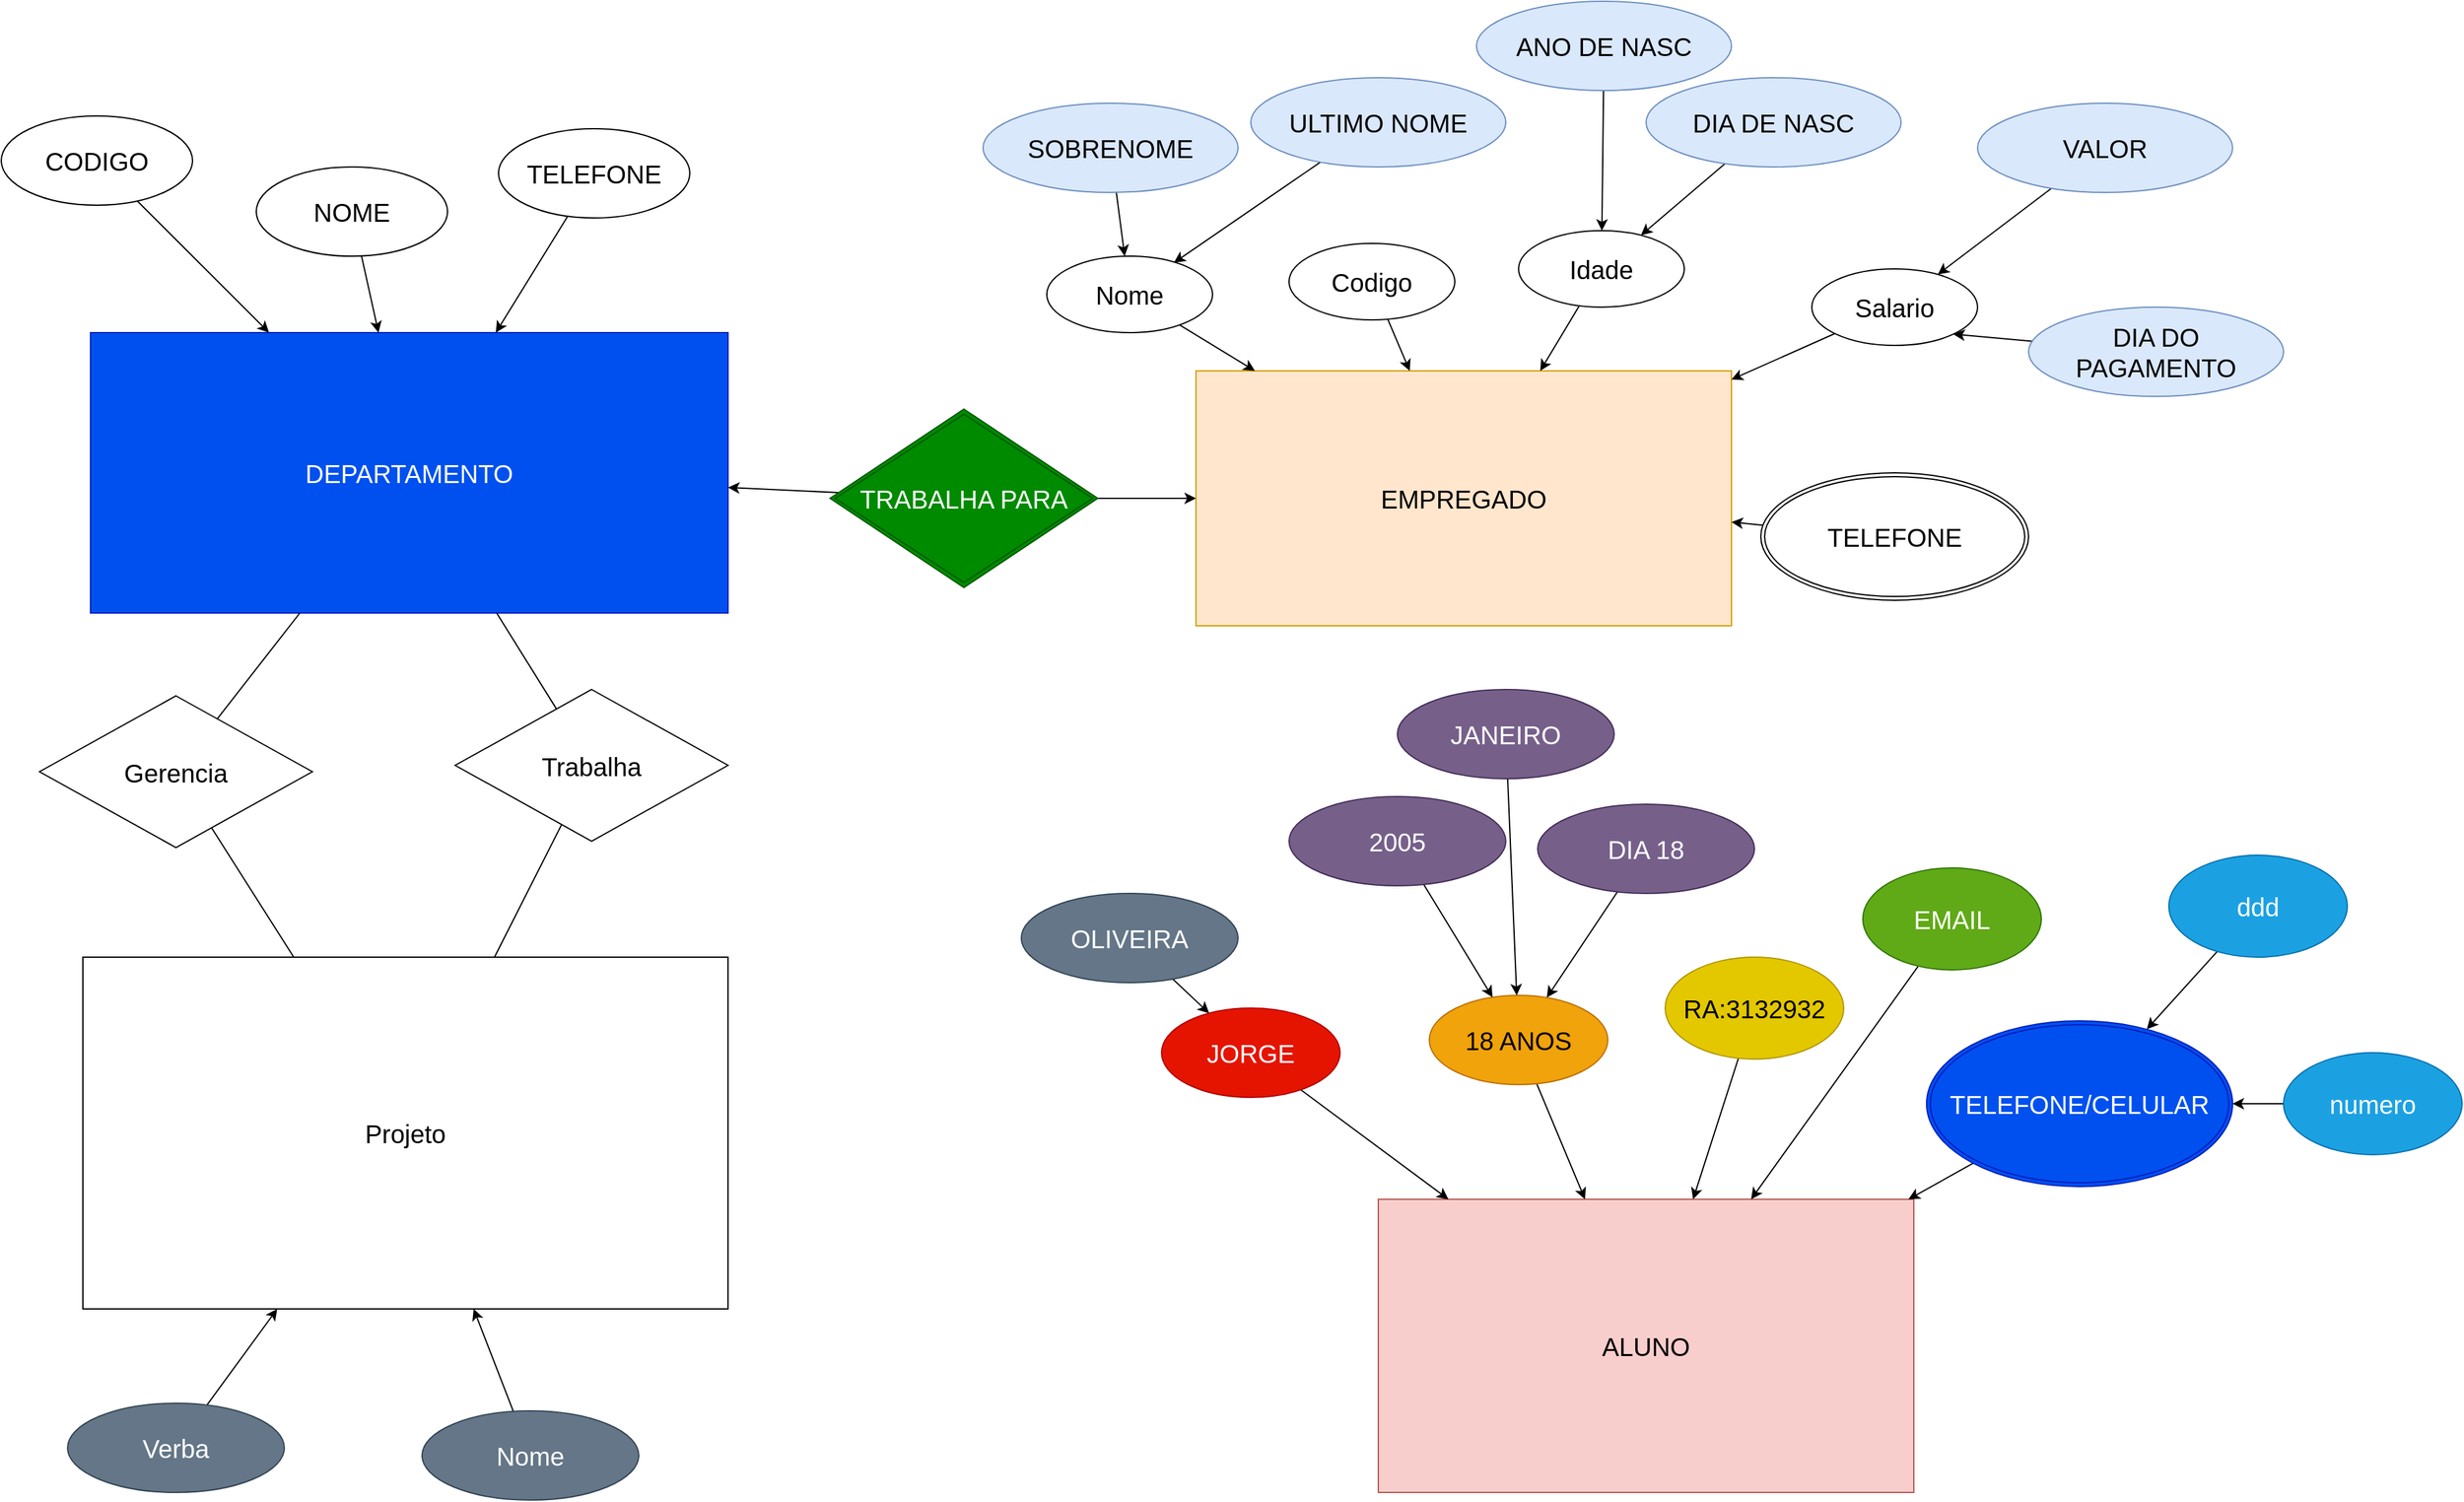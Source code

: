 <mxfile version="20.8.20" type="github"><diagram name="Página-1" id="CpzM7JTYjCEKoC5CdpH5"><mxGraphModel dx="3332" dy="2153" grid="1" gridSize="26" guides="1" tooltips="1" connect="1" arrows="1" fold="1" page="1" pageScale="1" pageWidth="827" pageHeight="1169" background="none" math="0" shadow="0"><root><mxCell id="0"/><mxCell id="1" parent="0"/><mxCell id="7GLqKz0gqzPPjo0u3ujX-3" value="EMPREGADO" style="rounded=0;whiteSpace=wrap;html=1;fontSize=20;fillColor=#ffe6cc;strokeColor=#d79b00;" vertex="1" parent="1"><mxGeometry x="-633" y="250" width="420" height="200" as="geometry"/></mxCell><mxCell id="7GLqKz0gqzPPjo0u3ujX-15" value="ALUNO" style="rounded=0;whiteSpace=wrap;html=1;fillStyle=auto;strokeColor=#b85450;fontSize=20;fillColor=#f8cecc;" vertex="1" parent="1"><mxGeometry x="-490" y="900" width="420" height="230" as="geometry"/></mxCell><mxCell id="7GLqKz0gqzPPjo0u3ujX-23" style="edgeStyle=none;rounded=0;orthogonalLoop=1;jettySize=auto;html=1;fontSize=20;" edge="1" parent="1" source="7GLqKz0gqzPPjo0u3ujX-16" target="7GLqKz0gqzPPjo0u3ujX-3"><mxGeometry relative="1" as="geometry"/></mxCell><mxCell id="7GLqKz0gqzPPjo0u3ujX-16" value="Nome" style="ellipse;whiteSpace=wrap;html=1;align=center;fillStyle=auto;strokeColor=default;fontSize=20;" vertex="1" parent="1"><mxGeometry x="-750" y="160" width="130" height="60" as="geometry"/></mxCell><mxCell id="7GLqKz0gqzPPjo0u3ujX-22" style="edgeStyle=none;rounded=0;orthogonalLoop=1;jettySize=auto;html=1;fontSize=20;" edge="1" parent="1" source="7GLqKz0gqzPPjo0u3ujX-17" target="7GLqKz0gqzPPjo0u3ujX-3"><mxGeometry relative="1" as="geometry"/></mxCell><mxCell id="7GLqKz0gqzPPjo0u3ujX-17" value="Codigo" style="ellipse;whiteSpace=wrap;html=1;align=center;fillStyle=auto;strokeColor=default;fontSize=20;" vertex="1" parent="1"><mxGeometry x="-560" y="150" width="130" height="60" as="geometry"/></mxCell><mxCell id="7GLqKz0gqzPPjo0u3ujX-21" style="edgeStyle=none;rounded=0;orthogonalLoop=1;jettySize=auto;html=1;fontSize=20;" edge="1" parent="1" source="7GLqKz0gqzPPjo0u3ujX-18" target="7GLqKz0gqzPPjo0u3ujX-3"><mxGeometry relative="1" as="geometry"/></mxCell><mxCell id="7GLqKz0gqzPPjo0u3ujX-18" value="Idade" style="ellipse;whiteSpace=wrap;html=1;align=center;fillStyle=auto;strokeColor=default;fontSize=20;" vertex="1" parent="1"><mxGeometry x="-380" y="140" width="130" height="60" as="geometry"/></mxCell><mxCell id="7GLqKz0gqzPPjo0u3ujX-20" style="edgeStyle=none;rounded=0;orthogonalLoop=1;jettySize=auto;html=1;fontSize=20;" edge="1" parent="1" source="7GLqKz0gqzPPjo0u3ujX-19" target="7GLqKz0gqzPPjo0u3ujX-3"><mxGeometry relative="1" as="geometry"/></mxCell><mxCell id="7GLqKz0gqzPPjo0u3ujX-19" value="Salario" style="ellipse;whiteSpace=wrap;html=1;align=center;fillStyle=auto;strokeColor=default;fontSize=20;" vertex="1" parent="1"><mxGeometry x="-150" y="170" width="130" height="60" as="geometry"/></mxCell><mxCell id="7GLqKz0gqzPPjo0u3ujX-25" style="edgeStyle=none;rounded=0;orthogonalLoop=1;jettySize=auto;html=1;fontSize=20;" edge="1" parent="1" source="7GLqKz0gqzPPjo0u3ujX-24" target="7GLqKz0gqzPPjo0u3ujX-16"><mxGeometry relative="1" as="geometry"/></mxCell><mxCell id="7GLqKz0gqzPPjo0u3ujX-24" value="SOBRENOME" style="ellipse;whiteSpace=wrap;html=1;align=center;fillStyle=auto;strokeColor=#6c8ebf;fontSize=20;fillColor=#dae8fc;" vertex="1" parent="1"><mxGeometry x="-800" y="40" width="200" height="70" as="geometry"/></mxCell><mxCell id="7GLqKz0gqzPPjo0u3ujX-27" style="edgeStyle=none;rounded=0;orthogonalLoop=1;jettySize=auto;html=1;entryX=0.767;entryY=0.086;entryDx=0;entryDy=0;entryPerimeter=0;fontSize=20;" edge="1" parent="1" source="7GLqKz0gqzPPjo0u3ujX-26" target="7GLqKz0gqzPPjo0u3ujX-16"><mxGeometry relative="1" as="geometry"/></mxCell><mxCell id="7GLqKz0gqzPPjo0u3ujX-26" value="ULTIMO NOME" style="ellipse;whiteSpace=wrap;html=1;align=center;fillStyle=auto;strokeColor=#6c8ebf;fontSize=20;fillColor=#dae8fc;" vertex="1" parent="1"><mxGeometry x="-590" y="20" width="200" height="70" as="geometry"/></mxCell><mxCell id="7GLqKz0gqzPPjo0u3ujX-29" style="edgeStyle=none;rounded=0;orthogonalLoop=1;jettySize=auto;html=1;fontSize=20;" edge="1" parent="1" source="7GLqKz0gqzPPjo0u3ujX-28" target="7GLqKz0gqzPPjo0u3ujX-18"><mxGeometry relative="1" as="geometry"/></mxCell><mxCell id="7GLqKz0gqzPPjo0u3ujX-28" value="ANO DE NASC" style="ellipse;whiteSpace=wrap;html=1;align=center;fillStyle=auto;strokeColor=#6c8ebf;fontSize=20;fillColor=#dae8fc;" vertex="1" parent="1"><mxGeometry x="-413" y="-40" width="200" height="70" as="geometry"/></mxCell><mxCell id="7GLqKz0gqzPPjo0u3ujX-31" style="edgeStyle=none;rounded=0;orthogonalLoop=1;jettySize=auto;html=1;fontSize=20;" edge="1" parent="1" source="7GLqKz0gqzPPjo0u3ujX-30" target="7GLqKz0gqzPPjo0u3ujX-18"><mxGeometry relative="1" as="geometry"/></mxCell><mxCell id="7GLqKz0gqzPPjo0u3ujX-30" value="DIA DE NASC" style="ellipse;whiteSpace=wrap;html=1;align=center;fillStyle=auto;strokeColor=#6c8ebf;fontSize=20;fillColor=#dae8fc;" vertex="1" parent="1"><mxGeometry x="-280" y="20" width="200" height="70" as="geometry"/></mxCell><mxCell id="7GLqKz0gqzPPjo0u3ujX-34" style="edgeStyle=none;rounded=0;orthogonalLoop=1;jettySize=auto;html=1;fontSize=20;" edge="1" parent="1" source="7GLqKz0gqzPPjo0u3ujX-32" target="7GLqKz0gqzPPjo0u3ujX-19"><mxGeometry relative="1" as="geometry"/></mxCell><mxCell id="7GLqKz0gqzPPjo0u3ujX-32" value="VALOR" style="ellipse;whiteSpace=wrap;html=1;align=center;fillStyle=auto;strokeColor=#6c8ebf;fontSize=20;fillColor=#dae8fc;" vertex="1" parent="1"><mxGeometry x="-20" y="40" width="200" height="70" as="geometry"/></mxCell><mxCell id="7GLqKz0gqzPPjo0u3ujX-35" style="edgeStyle=none;rounded=0;orthogonalLoop=1;jettySize=auto;html=1;entryX=1;entryY=1;entryDx=0;entryDy=0;fontSize=20;" edge="1" parent="1" source="7GLqKz0gqzPPjo0u3ujX-33" target="7GLqKz0gqzPPjo0u3ujX-19"><mxGeometry relative="1" as="geometry"/></mxCell><mxCell id="7GLqKz0gqzPPjo0u3ujX-33" value="DIA DO PAGAMENTO" style="ellipse;whiteSpace=wrap;html=1;align=center;fillStyle=auto;strokeColor=#6c8ebf;fontSize=20;fillColor=#dae8fc;" vertex="1" parent="1"><mxGeometry x="20" y="200" width="200" height="70" as="geometry"/></mxCell><mxCell id="7GLqKz0gqzPPjo0u3ujX-37" style="edgeStyle=none;rounded=0;orthogonalLoop=1;jettySize=auto;html=1;fontSize=20;" edge="1" parent="1" source="7GLqKz0gqzPPjo0u3ujX-36" target="7GLqKz0gqzPPjo0u3ujX-3"><mxGeometry relative="1" as="geometry"/></mxCell><mxCell id="7GLqKz0gqzPPjo0u3ujX-36" value="TELEFONE" style="ellipse;shape=doubleEllipse;margin=3;whiteSpace=wrap;html=1;align=center;fillStyle=auto;strokeColor=default;fontSize=20;" vertex="1" parent="1"><mxGeometry x="-190" y="330" width="210" height="100" as="geometry"/></mxCell><mxCell id="7GLqKz0gqzPPjo0u3ujX-40" style="edgeStyle=none;rounded=0;orthogonalLoop=1;jettySize=auto;html=1;fontSize=20;" edge="1" parent="1" source="7GLqKz0gqzPPjo0u3ujX-39" target="7GLqKz0gqzPPjo0u3ujX-15"><mxGeometry relative="1" as="geometry"/></mxCell><mxCell id="7GLqKz0gqzPPjo0u3ujX-39" value="JORGE" style="ellipse;whiteSpace=wrap;html=1;align=center;fillStyle=auto;strokeColor=#B20000;fontSize=20;fillColor=#e51400;fontColor=#ffffff;" vertex="1" parent="1"><mxGeometry x="-660" y="750" width="140" height="70" as="geometry"/></mxCell><mxCell id="7GLqKz0gqzPPjo0u3ujX-42" style="edgeStyle=none;rounded=0;orthogonalLoop=1;jettySize=auto;html=1;fontSize=20;" edge="1" parent="1" source="7GLqKz0gqzPPjo0u3ujX-41" target="7GLqKz0gqzPPjo0u3ujX-15"><mxGeometry relative="1" as="geometry"/></mxCell><mxCell id="7GLqKz0gqzPPjo0u3ujX-41" value="18 ANOS" style="ellipse;whiteSpace=wrap;html=1;align=center;fillStyle=auto;strokeColor=#BD7000;fontSize=20;fillColor=#f0a30a;fontColor=#000000;" vertex="1" parent="1"><mxGeometry x="-450" y="740" width="140" height="70" as="geometry"/></mxCell><mxCell id="7GLqKz0gqzPPjo0u3ujX-46" style="edgeStyle=none;rounded=0;orthogonalLoop=1;jettySize=auto;html=1;fontSize=20;" edge="1" parent="1" source="7GLqKz0gqzPPjo0u3ujX-45" target="7GLqKz0gqzPPjo0u3ujX-15"><mxGeometry relative="1" as="geometry"/></mxCell><mxCell id="7GLqKz0gqzPPjo0u3ujX-45" value="RA:3132932" style="ellipse;whiteSpace=wrap;html=1;align=center;fillStyle=auto;strokeColor=#B09500;fontSize=20;fillColor=#e3c800;fontColor=#000000;" vertex="1" parent="1"><mxGeometry x="-265" y="710" width="140" height="80" as="geometry"/></mxCell><mxCell id="7GLqKz0gqzPPjo0u3ujX-48" style="edgeStyle=none;rounded=0;orthogonalLoop=1;jettySize=auto;html=1;fontSize=20;" edge="1" parent="1" source="7GLqKz0gqzPPjo0u3ujX-47" target="7GLqKz0gqzPPjo0u3ujX-15"><mxGeometry relative="1" as="geometry"/></mxCell><mxCell id="7GLqKz0gqzPPjo0u3ujX-47" value="TELEFONE/CELULAR" style="ellipse;shape=doubleEllipse;margin=3;whiteSpace=wrap;html=1;align=center;fillStyle=auto;strokeColor=#001DBC;fontSize=20;fillColor=#0050ef;fontColor=#ffffff;" vertex="1" parent="1"><mxGeometry x="-60" y="760" width="240" height="130" as="geometry"/></mxCell><mxCell id="7GLqKz0gqzPPjo0u3ujX-50" style="edgeStyle=none;rounded=0;orthogonalLoop=1;jettySize=auto;html=1;fontSize=20;" edge="1" parent="1" source="7GLqKz0gqzPPjo0u3ujX-49" target="7GLqKz0gqzPPjo0u3ujX-39"><mxGeometry relative="1" as="geometry"/></mxCell><mxCell id="7GLqKz0gqzPPjo0u3ujX-49" value="OLIVEIRA" style="ellipse;whiteSpace=wrap;html=1;align=center;fillStyle=auto;strokeColor=#314354;fontSize=20;fillColor=#647687;fontColor=#ffffff;" vertex="1" parent="1"><mxGeometry x="-770" y="660" width="170" height="70" as="geometry"/></mxCell><mxCell id="7GLqKz0gqzPPjo0u3ujX-52" style="edgeStyle=none;rounded=0;orthogonalLoop=1;jettySize=auto;html=1;fontSize=20;" edge="1" parent="1" source="7GLqKz0gqzPPjo0u3ujX-51" target="7GLqKz0gqzPPjo0u3ujX-41"><mxGeometry relative="1" as="geometry"/></mxCell><mxCell id="7GLqKz0gqzPPjo0u3ujX-51" value="2005" style="ellipse;whiteSpace=wrap;html=1;align=center;fillStyle=auto;strokeColor=#432D57;fontSize=20;fillColor=#76608a;fontColor=#ffffff;" vertex="1" parent="1"><mxGeometry x="-560" y="584" width="170" height="70" as="geometry"/></mxCell><mxCell id="7GLqKz0gqzPPjo0u3ujX-58" style="edgeStyle=none;rounded=0;orthogonalLoop=1;jettySize=auto;html=1;fontSize=20;" edge="1" parent="1" source="7GLqKz0gqzPPjo0u3ujX-57" target="7GLqKz0gqzPPjo0u3ujX-41"><mxGeometry relative="1" as="geometry"/></mxCell><mxCell id="7GLqKz0gqzPPjo0u3ujX-57" value="JANEIRO" style="ellipse;whiteSpace=wrap;html=1;align=center;fillStyle=auto;strokeColor=#432D57;fontSize=20;fillColor=#76608a;fontColor=#ffffff;" vertex="1" parent="1"><mxGeometry x="-475" y="500" width="170" height="70" as="geometry"/></mxCell><mxCell id="7GLqKz0gqzPPjo0u3ujX-60" style="edgeStyle=none;rounded=0;orthogonalLoop=1;jettySize=auto;html=1;fontSize=20;" edge="1" parent="1" source="7GLqKz0gqzPPjo0u3ujX-59" target="7GLqKz0gqzPPjo0u3ujX-41"><mxGeometry relative="1" as="geometry"/></mxCell><mxCell id="7GLqKz0gqzPPjo0u3ujX-59" value="DIA 18" style="ellipse;whiteSpace=wrap;html=1;align=center;fillStyle=auto;strokeColor=#432D57;fontSize=20;fillColor=#76608a;fontColor=#ffffff;" vertex="1" parent="1"><mxGeometry x="-365" y="590" width="170" height="70" as="geometry"/></mxCell><mxCell id="7GLqKz0gqzPPjo0u3ujX-62" style="edgeStyle=none;rounded=0;orthogonalLoop=1;jettySize=auto;html=1;fontSize=20;" edge="1" parent="1" source="7GLqKz0gqzPPjo0u3ujX-61" target="7GLqKz0gqzPPjo0u3ujX-15"><mxGeometry relative="1" as="geometry"/></mxCell><mxCell id="7GLqKz0gqzPPjo0u3ujX-61" value="EMAIL" style="ellipse;whiteSpace=wrap;html=1;align=center;fillStyle=auto;strokeColor=#2D7600;fontSize=20;fillColor=#60a917;fontColor=#ffffff;" vertex="1" parent="1"><mxGeometry x="-110" y="640" width="140" height="80" as="geometry"/></mxCell><mxCell id="7GLqKz0gqzPPjo0u3ujX-65" style="edgeStyle=none;rounded=0;orthogonalLoop=1;jettySize=auto;html=1;fontSize=20;" edge="1" parent="1" source="7GLqKz0gqzPPjo0u3ujX-63" target="7GLqKz0gqzPPjo0u3ujX-47"><mxGeometry relative="1" as="geometry"/></mxCell><mxCell id="7GLqKz0gqzPPjo0u3ujX-63" value="ddd" style="ellipse;whiteSpace=wrap;html=1;align=center;fillStyle=auto;strokeColor=#006EAF;fontSize=20;fillColor=#1ba1e2;fontColor=#ffffff;" vertex="1" parent="1"><mxGeometry x="130" y="630" width="140" height="80" as="geometry"/></mxCell><mxCell id="7GLqKz0gqzPPjo0u3ujX-66" style="edgeStyle=none;rounded=0;orthogonalLoop=1;jettySize=auto;html=1;fontSize=20;" edge="1" parent="1" source="7GLqKz0gqzPPjo0u3ujX-64" target="7GLqKz0gqzPPjo0u3ujX-47"><mxGeometry relative="1" as="geometry"/></mxCell><mxCell id="7GLqKz0gqzPPjo0u3ujX-64" value="numero" style="ellipse;whiteSpace=wrap;html=1;align=center;fillStyle=auto;strokeColor=#006EAF;fontSize=20;fillColor=#1ba1e2;fontColor=#ffffff;" vertex="1" parent="1"><mxGeometry x="220" y="785" width="140" height="80" as="geometry"/></mxCell><mxCell id="7GLqKz0gqzPPjo0u3ujX-69" value="DEPARTAMENTO" style="whiteSpace=wrap;html=1;align=center;fillStyle=auto;strokeColor=#001DBC;fontSize=20;fillColor=#0050ef;fontColor=#ffffff;" vertex="1" parent="1"><mxGeometry x="-1500" y="220" width="500" height="220" as="geometry"/></mxCell><mxCell id="7GLqKz0gqzPPjo0u3ujX-76" style="edgeStyle=none;rounded=0;orthogonalLoop=1;jettySize=auto;html=1;fontSize=20;" edge="1" parent="1" source="7GLqKz0gqzPPjo0u3ujX-70" target="7GLqKz0gqzPPjo0u3ujX-69"><mxGeometry relative="1" as="geometry"/></mxCell><mxCell id="7GLqKz0gqzPPjo0u3ujX-70" value="CODIGO" style="ellipse;whiteSpace=wrap;html=1;align=center;fillStyle=auto;strokeColor=default;fontSize=20;" vertex="1" parent="1"><mxGeometry x="-1570" y="50" width="150" height="70" as="geometry"/></mxCell><mxCell id="7GLqKz0gqzPPjo0u3ujX-75" style="edgeStyle=none;rounded=0;orthogonalLoop=1;jettySize=auto;html=1;fontSize=20;" edge="1" parent="1" source="7GLqKz0gqzPPjo0u3ujX-72" target="7GLqKz0gqzPPjo0u3ujX-69"><mxGeometry relative="1" as="geometry"/></mxCell><mxCell id="7GLqKz0gqzPPjo0u3ujX-72" value="NOME" style="ellipse;whiteSpace=wrap;html=1;align=center;fillStyle=auto;strokeColor=default;fontSize=20;" vertex="1" parent="1"><mxGeometry x="-1370" y="90" width="150" height="70" as="geometry"/></mxCell><mxCell id="7GLqKz0gqzPPjo0u3ujX-74" style="edgeStyle=none;rounded=0;orthogonalLoop=1;jettySize=auto;html=1;fontSize=20;" edge="1" parent="1" source="7GLqKz0gqzPPjo0u3ujX-73" target="7GLqKz0gqzPPjo0u3ujX-69"><mxGeometry relative="1" as="geometry"/></mxCell><mxCell id="7GLqKz0gqzPPjo0u3ujX-73" value="TELEFONE" style="ellipse;whiteSpace=wrap;html=1;align=center;fillStyle=auto;strokeColor=default;fontSize=20;" vertex="1" parent="1"><mxGeometry x="-1180" y="60" width="150" height="70" as="geometry"/></mxCell><mxCell id="7GLqKz0gqzPPjo0u3ujX-78" style="edgeStyle=none;rounded=0;orthogonalLoop=1;jettySize=auto;html=1;fontSize=20;" edge="1" parent="1" source="7GLqKz0gqzPPjo0u3ujX-77" target="7GLqKz0gqzPPjo0u3ujX-69"><mxGeometry relative="1" as="geometry"/></mxCell><mxCell id="7GLqKz0gqzPPjo0u3ujX-79" style="edgeStyle=none;rounded=0;orthogonalLoop=1;jettySize=auto;html=1;fontSize=20;" edge="1" parent="1" source="7GLqKz0gqzPPjo0u3ujX-77" target="7GLqKz0gqzPPjo0u3ujX-3"><mxGeometry relative="1" as="geometry"/></mxCell><mxCell id="7GLqKz0gqzPPjo0u3ujX-77" value="TRABALHA PARA" style="shape=rhombus;double=1;perimeter=rhombusPerimeter;whiteSpace=wrap;html=1;align=center;fillStyle=auto;strokeColor=#005700;fontSize=20;fillColor=#008a00;fontColor=#ffffff;" vertex="1" parent="1"><mxGeometry x="-920" y="280" width="210" height="140" as="geometry"/></mxCell><mxCell id="7GLqKz0gqzPPjo0u3ujX-83" style="edgeStyle=none;rounded=0;orthogonalLoop=1;jettySize=auto;html=1;fontSize=20;endArrow=none;endFill=0;" edge="1" parent="1" source="7GLqKz0gqzPPjo0u3ujX-80" target="7GLqKz0gqzPPjo0u3ujX-69"><mxGeometry relative="1" as="geometry"/></mxCell><mxCell id="7GLqKz0gqzPPjo0u3ujX-91" style="edgeStyle=none;rounded=0;orthogonalLoop=1;jettySize=auto;html=1;fontSize=20;endArrow=none;endFill=0;" edge="1" parent="1" source="7GLqKz0gqzPPjo0u3ujX-80" target="7GLqKz0gqzPPjo0u3ujX-84"><mxGeometry relative="1" as="geometry"/></mxCell><mxCell id="7GLqKz0gqzPPjo0u3ujX-80" value="Gerencia" style="shape=rhombus;perimeter=rhombusPerimeter;whiteSpace=wrap;html=1;align=center;fillStyle=auto;strokeColor=default;fontSize=20;" vertex="1" parent="1"><mxGeometry x="-1540" y="505" width="214" height="119" as="geometry"/></mxCell><mxCell id="7GLqKz0gqzPPjo0u3ujX-82" style="edgeStyle=none;rounded=0;orthogonalLoop=1;jettySize=auto;html=1;fontSize=20;endArrow=none;endFill=0;" edge="1" parent="1" source="7GLqKz0gqzPPjo0u3ujX-81" target="7GLqKz0gqzPPjo0u3ujX-69"><mxGeometry relative="1" as="geometry"/></mxCell><mxCell id="7GLqKz0gqzPPjo0u3ujX-86" style="edgeStyle=none;rounded=0;orthogonalLoop=1;jettySize=auto;html=1;fontSize=20;endArrow=none;endFill=0;" edge="1" parent="1" source="7GLqKz0gqzPPjo0u3ujX-81" target="7GLqKz0gqzPPjo0u3ujX-84"><mxGeometry relative="1" as="geometry"/></mxCell><mxCell id="7GLqKz0gqzPPjo0u3ujX-81" value="Trabalha" style="shape=rhombus;perimeter=rhombusPerimeter;whiteSpace=wrap;html=1;align=center;fillStyle=auto;strokeColor=default;fontSize=20;" vertex="1" parent="1"><mxGeometry x="-1214" y="500" width="214" height="119" as="geometry"/></mxCell><mxCell id="7GLqKz0gqzPPjo0u3ujX-84" value="Projeto" style="whiteSpace=wrap;html=1;align=center;fillStyle=auto;strokeColor=default;fontSize=20;" vertex="1" parent="1"><mxGeometry x="-1506" y="710" width="506" height="276" as="geometry"/></mxCell><mxCell id="7GLqKz0gqzPPjo0u3ujX-90" style="edgeStyle=none;rounded=0;orthogonalLoop=1;jettySize=auto;html=1;fontSize=20;" edge="1" parent="1" source="7GLqKz0gqzPPjo0u3ujX-87" target="7GLqKz0gqzPPjo0u3ujX-84"><mxGeometry relative="1" as="geometry"/></mxCell><mxCell id="7GLqKz0gqzPPjo0u3ujX-87" value="Verba" style="ellipse;whiteSpace=wrap;html=1;align=center;fillStyle=auto;strokeColor=#314354;fontSize=20;fillColor=#647687;fontColor=#ffffff;" vertex="1" parent="1"><mxGeometry x="-1518" y="1060" width="170" height="70" as="geometry"/></mxCell><mxCell id="7GLqKz0gqzPPjo0u3ujX-89" style="edgeStyle=none;rounded=0;orthogonalLoop=1;jettySize=auto;html=1;fontSize=20;" edge="1" parent="1" source="7GLqKz0gqzPPjo0u3ujX-88" target="7GLqKz0gqzPPjo0u3ujX-84"><mxGeometry relative="1" as="geometry"/></mxCell><mxCell id="7GLqKz0gqzPPjo0u3ujX-88" value="Nome" style="ellipse;whiteSpace=wrap;html=1;align=center;fillStyle=auto;strokeColor=#314354;fontSize=20;fillColor=#647687;fontColor=#ffffff;" vertex="1" parent="1"><mxGeometry x="-1240" y="1066" width="170" height="70" as="geometry"/></mxCell></root></mxGraphModel></diagram></mxfile>